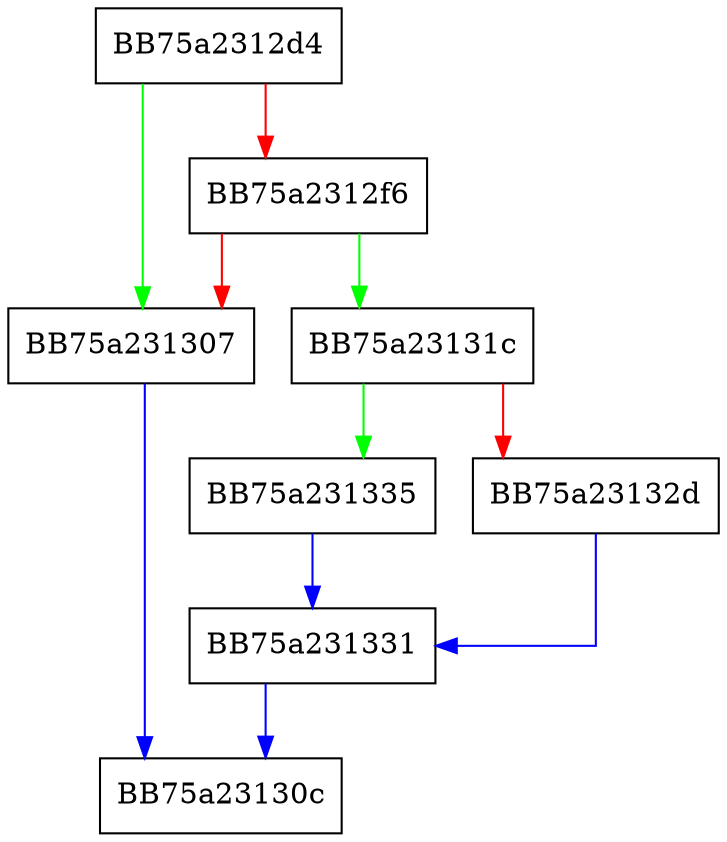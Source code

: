 digraph AddChunk {
  node [shape="box"];
  graph [splines=ortho];
  BB75a2312d4 -> BB75a231307 [color="green"];
  BB75a2312d4 -> BB75a2312f6 [color="red"];
  BB75a2312f6 -> BB75a23131c [color="green"];
  BB75a2312f6 -> BB75a231307 [color="red"];
  BB75a231307 -> BB75a23130c [color="blue"];
  BB75a23131c -> BB75a231335 [color="green"];
  BB75a23131c -> BB75a23132d [color="red"];
  BB75a23132d -> BB75a231331 [color="blue"];
  BB75a231331 -> BB75a23130c [color="blue"];
  BB75a231335 -> BB75a231331 [color="blue"];
}